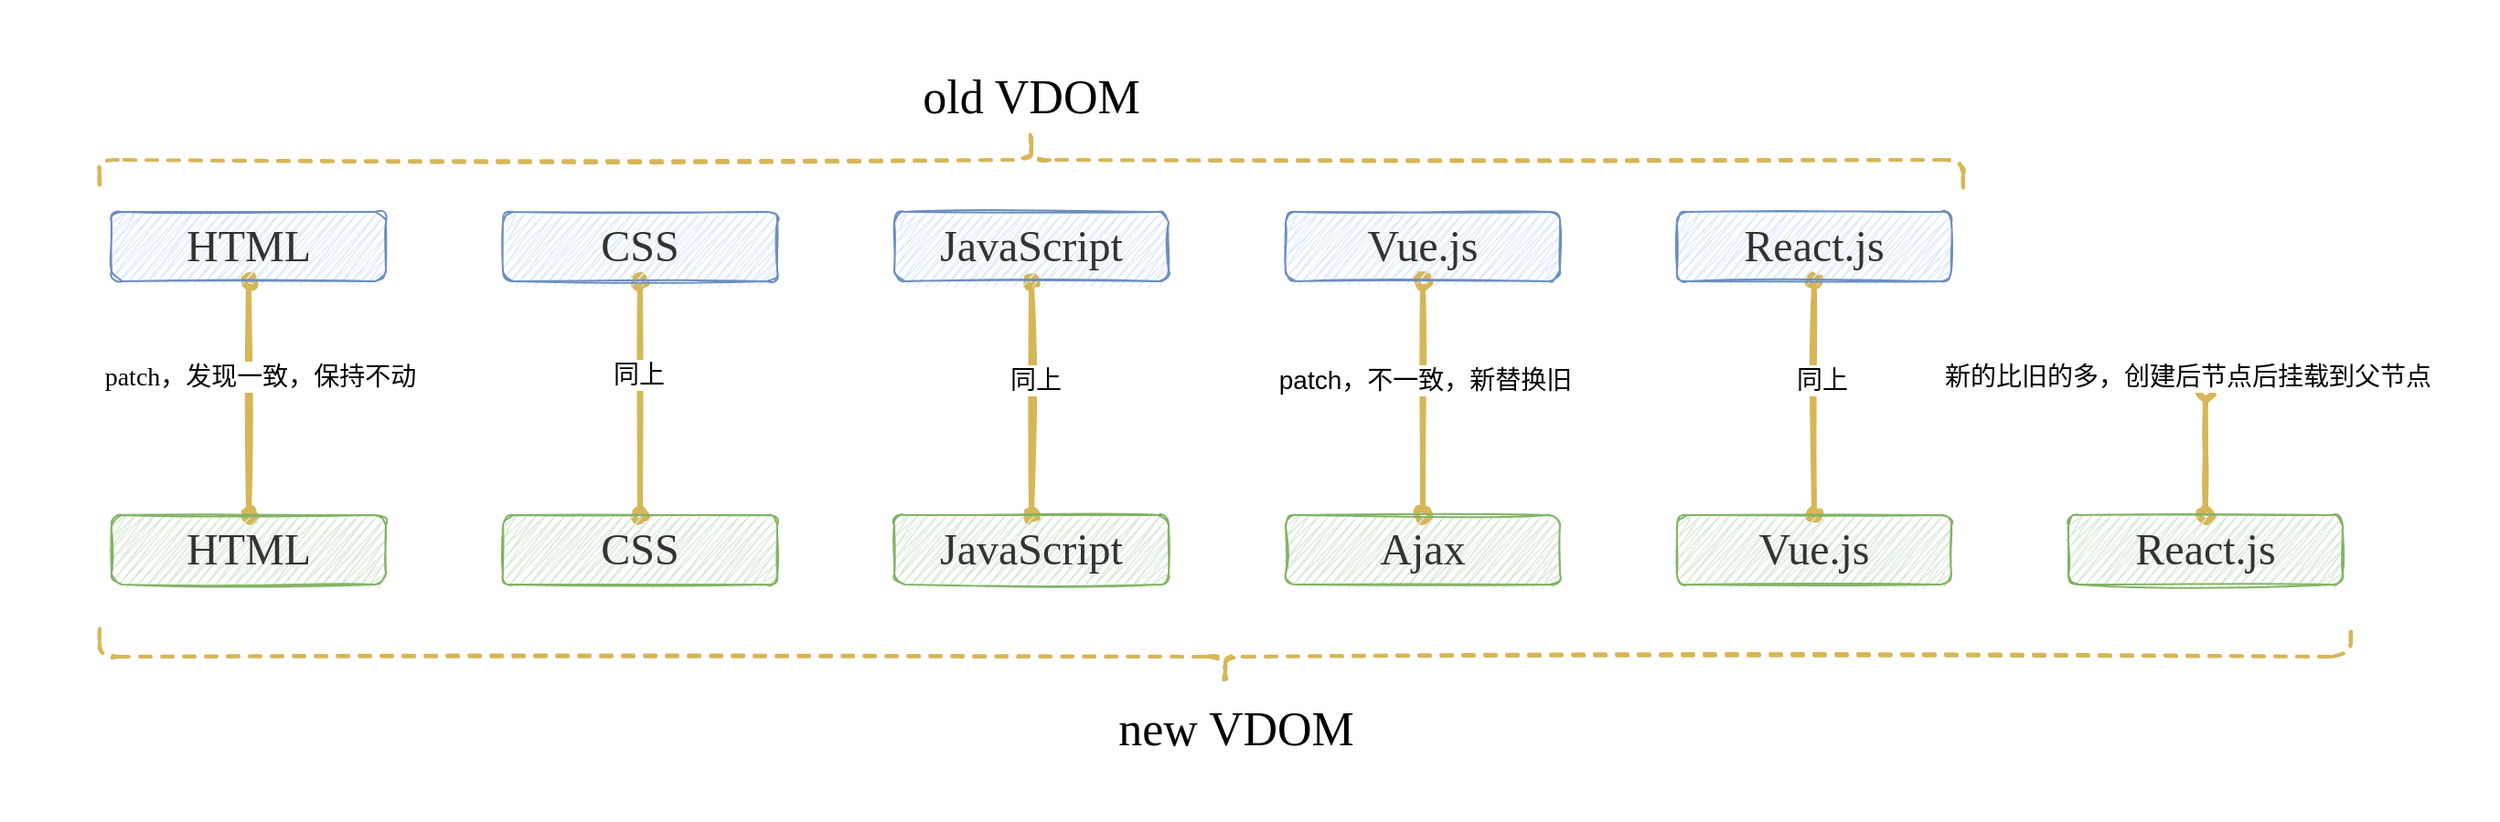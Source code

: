 <mxfile version="13.6.2" type="device"><diagram id="C5RBs43oDa-KdzZeNtuy" name="Page-1"><mxGraphModel dx="1422" dy="824" grid="0" gridSize="10" guides="1" tooltips="1" connect="1" arrows="1" fold="1" page="0" pageScale="1" pageWidth="827" pageHeight="1169" background="#ffffff" math="0" shadow="0" extFonts="ZCOOL KuaiLe^https://fonts.googleapis.com/css?family=ZCOOL+KuaiLe"><root><mxCell id="WIyWlLk6GJQsqaUBKTNV-0"/><mxCell id="WIyWlLk6GJQsqaUBKTNV-1" parent="WIyWlLk6GJQsqaUBKTNV-0"/><mxCell id="ymMtbHEaF3nwhOLajmfr-18" value="" style="rounded=0;whiteSpace=wrap;html=1;dashed=1;sketch=1;strokeWidth=2;fillColor=none;strokeColor=none;" vertex="1" parent="WIyWlLk6GJQsqaUBKTNV-1"><mxGeometry x="286" y="103" width="1366" height="449" as="geometry"/></mxCell><mxCell id="ymMtbHEaF3nwhOLajmfr-21" style="edgeStyle=orthogonalEdgeStyle;rounded=0;orthogonalLoop=1;jettySize=auto;html=1;exitX=0.5;exitY=1;exitDx=0;exitDy=0;strokeWidth=3;endArrow=oval;endFill=1;startArrow=oval;startFill=1;fillColor=#fff2cc;strokeColor=#d6b656;sketch=1;" edge="1" parent="WIyWlLk6GJQsqaUBKTNV-1" source="ymMtbHEaF3nwhOLajmfr-0" target="ymMtbHEaF3nwhOLajmfr-6"><mxGeometry relative="1" as="geometry"/></mxCell><mxCell id="ymMtbHEaF3nwhOLajmfr-26" value="&lt;font style=&quot;font-size: 14px;&quot; face=&quot;Cascadia Code&quot;&gt;patch，发现一致，保持不动&lt;/font&gt;" style="edgeLabel;html=1;align=center;verticalAlign=middle;resizable=0;points=[];fontSize=14;" vertex="1" connectable="0" parent="ymMtbHEaF3nwhOLajmfr-21"><mxGeometry x="-0.188" y="6" relative="1" as="geometry"><mxPoint as="offset"/></mxGeometry></mxCell><mxCell id="ymMtbHEaF3nwhOLajmfr-0" value="&lt;font face=&quot;ZCOOL KuaiLe&quot; style=&quot;font-size: 24px&quot; color=&quot;#333333&quot;&gt;HTML&lt;/font&gt;" style="rounded=1;whiteSpace=wrap;html=1;fillColor=#dae8fc;strokeColor=#6c8ebf;sketch=1;fillStyle=zigzag;" vertex="1" parent="WIyWlLk6GJQsqaUBKTNV-1"><mxGeometry x="347" y="219" width="150" height="38" as="geometry"/></mxCell><mxCell id="ymMtbHEaF3nwhOLajmfr-22" style="edgeStyle=orthogonalEdgeStyle;rounded=0;sketch=1;orthogonalLoop=1;jettySize=auto;html=1;exitX=0.5;exitY=1;exitDx=0;exitDy=0;startArrow=oval;startFill=1;endArrow=oval;endFill=1;strokeWidth=3;fillColor=#fff2cc;strokeColor=#d6b656;" edge="1" parent="WIyWlLk6GJQsqaUBKTNV-1" source="ymMtbHEaF3nwhOLajmfr-1" target="ymMtbHEaF3nwhOLajmfr-7"><mxGeometry relative="1" as="geometry"/></mxCell><mxCell id="ymMtbHEaF3nwhOLajmfr-27" value="同上" style="edgeLabel;html=1;align=center;verticalAlign=middle;resizable=0;points=[];fontSize=14;" vertex="1" connectable="0" parent="ymMtbHEaF3nwhOLajmfr-22"><mxGeometry x="-0.203" y="-1" relative="1" as="geometry"><mxPoint as="offset"/></mxGeometry></mxCell><mxCell id="ymMtbHEaF3nwhOLajmfr-1" value="&lt;font face=&quot;ZCOOL KuaiLe&quot; style=&quot;font-size: 24px&quot; color=&quot;#333333&quot;&gt;CSS&lt;/font&gt;" style="rounded=1;whiteSpace=wrap;html=1;fillColor=#dae8fc;strokeColor=#6c8ebf;sketch=1;fillStyle=zigzag;" vertex="1" parent="WIyWlLk6GJQsqaUBKTNV-1"><mxGeometry x="561" y="219" width="150" height="38" as="geometry"/></mxCell><mxCell id="ymMtbHEaF3nwhOLajmfr-23" style="edgeStyle=orthogonalEdgeStyle;rounded=0;sketch=1;orthogonalLoop=1;jettySize=auto;html=1;exitX=0.5;exitY=1;exitDx=0;exitDy=0;entryX=0.5;entryY=0;entryDx=0;entryDy=0;startArrow=oval;startFill=1;endArrow=oval;endFill=1;strokeWidth=3;fillColor=#fff2cc;strokeColor=#d6b656;" edge="1" parent="WIyWlLk6GJQsqaUBKTNV-1" source="ymMtbHEaF3nwhOLajmfr-2" target="ymMtbHEaF3nwhOLajmfr-8"><mxGeometry relative="1" as="geometry"/></mxCell><mxCell id="ymMtbHEaF3nwhOLajmfr-28" value="同上" style="edgeLabel;html=1;align=center;verticalAlign=middle;resizable=0;points=[];fontSize=14;" vertex="1" connectable="0" parent="ymMtbHEaF3nwhOLajmfr-23"><mxGeometry x="-0.156" y="2" relative="1" as="geometry"><mxPoint as="offset"/></mxGeometry></mxCell><mxCell id="ymMtbHEaF3nwhOLajmfr-2" value="&lt;font face=&quot;ZCOOL KuaiLe&quot; style=&quot;font-size: 24px&quot; color=&quot;#333333&quot;&gt;JavaScript&lt;/font&gt;" style="rounded=1;whiteSpace=wrap;html=1;fillColor=#dae8fc;strokeColor=#6c8ebf;sketch=1;fillStyle=zigzag;" vertex="1" parent="WIyWlLk6GJQsqaUBKTNV-1"><mxGeometry x="775" y="219" width="150" height="38" as="geometry"/></mxCell><mxCell id="ymMtbHEaF3nwhOLajmfr-24" style="edgeStyle=orthogonalEdgeStyle;rounded=0;sketch=1;orthogonalLoop=1;jettySize=auto;html=1;exitX=0.5;exitY=1;exitDx=0;exitDy=0;entryX=0.5;entryY=0;entryDx=0;entryDy=0;startArrow=oval;startFill=1;endArrow=oval;endFill=1;strokeWidth=3;fillColor=#fff2cc;strokeColor=#d6b656;" edge="1" parent="WIyWlLk6GJQsqaUBKTNV-1" source="ymMtbHEaF3nwhOLajmfr-4" target="ymMtbHEaF3nwhOLajmfr-9"><mxGeometry relative="1" as="geometry"/></mxCell><mxCell id="ymMtbHEaF3nwhOLajmfr-29" value="patch，不一致，新替换旧" style="edgeLabel;html=1;align=center;verticalAlign=middle;resizable=0;points=[];fontSize=14;" vertex="1" connectable="0" parent="ymMtbHEaF3nwhOLajmfr-24"><mxGeometry x="-0.156" y="1" relative="1" as="geometry"><mxPoint as="offset"/></mxGeometry></mxCell><mxCell id="ymMtbHEaF3nwhOLajmfr-4" value="&lt;font face=&quot;ZCOOL KuaiLe&quot; style=&quot;font-size: 24px&quot; color=&quot;#333333&quot;&gt;Vue.js&lt;/font&gt;" style="rounded=1;whiteSpace=wrap;html=1;fillColor=#dae8fc;strokeColor=#6c8ebf;sketch=1;fillStyle=zigzag;" vertex="1" parent="WIyWlLk6GJQsqaUBKTNV-1"><mxGeometry x="989" y="219" width="150" height="38" as="geometry"/></mxCell><mxCell id="ymMtbHEaF3nwhOLajmfr-25" style="edgeStyle=orthogonalEdgeStyle;rounded=0;sketch=1;orthogonalLoop=1;jettySize=auto;html=1;exitX=0.5;exitY=1;exitDx=0;exitDy=0;entryX=0.5;entryY=0;entryDx=0;entryDy=0;startArrow=oval;startFill=1;endArrow=oval;endFill=1;strokeWidth=3;fillColor=#fff2cc;strokeColor=#d6b656;" edge="1" parent="WIyWlLk6GJQsqaUBKTNV-1" source="ymMtbHEaF3nwhOLajmfr-5" target="ymMtbHEaF3nwhOLajmfr-10"><mxGeometry relative="1" as="geometry"/></mxCell><mxCell id="ymMtbHEaF3nwhOLajmfr-30" value="同上" style="edgeLabel;html=1;align=center;verticalAlign=middle;resizable=0;points=[];fontSize=14;" vertex="1" connectable="0" parent="ymMtbHEaF3nwhOLajmfr-25"><mxGeometry x="-0.156" y="4" relative="1" as="geometry"><mxPoint as="offset"/></mxGeometry></mxCell><mxCell id="ymMtbHEaF3nwhOLajmfr-5" value="&lt;font face=&quot;ZCOOL KuaiLe&quot; style=&quot;font-size: 24px&quot; color=&quot;#333333&quot;&gt;React.js&lt;/font&gt;" style="rounded=1;whiteSpace=wrap;html=1;fillColor=#dae8fc;strokeColor=#6c8ebf;sketch=1;fillStyle=zigzag;" vertex="1" parent="WIyWlLk6GJQsqaUBKTNV-1"><mxGeometry x="1203" y="219" width="150" height="38" as="geometry"/></mxCell><mxCell id="ymMtbHEaF3nwhOLajmfr-6" value="&lt;font face=&quot;ZCOOL KuaiLe&quot; style=&quot;font-size: 24px&quot; color=&quot;#333333&quot;&gt;HTML&lt;/font&gt;" style="rounded=1;whiteSpace=wrap;html=1;fillColor=#d5e8d4;strokeColor=#82b366;sketch=1;fillStyle=zigzag;" vertex="1" parent="WIyWlLk6GJQsqaUBKTNV-1"><mxGeometry x="347" y="385" width="150" height="38" as="geometry"/></mxCell><mxCell id="ymMtbHEaF3nwhOLajmfr-7" value="&lt;font face=&quot;ZCOOL KuaiLe&quot; style=&quot;font-size: 24px&quot; color=&quot;#333333&quot;&gt;CSS&lt;/font&gt;" style="rounded=1;whiteSpace=wrap;html=1;fillColor=#d5e8d4;strokeColor=#82b366;sketch=1;fillStyle=zigzag;" vertex="1" parent="WIyWlLk6GJQsqaUBKTNV-1"><mxGeometry x="561" y="385" width="150" height="38" as="geometry"/></mxCell><mxCell id="ymMtbHEaF3nwhOLajmfr-8" value="&lt;font face=&quot;ZCOOL KuaiLe&quot; style=&quot;font-size: 24px&quot; color=&quot;#333333&quot;&gt;JavaScript&lt;/font&gt;" style="rounded=1;whiteSpace=wrap;html=1;fillColor=#d5e8d4;strokeColor=#82b366;sketch=1;fillStyle=zigzag;" vertex="1" parent="WIyWlLk6GJQsqaUBKTNV-1"><mxGeometry x="775" y="385" width="150" height="38" as="geometry"/></mxCell><mxCell id="ymMtbHEaF3nwhOLajmfr-9" value="&lt;font color=&quot;#333333&quot; face=&quot;ZCOOL KuaiLe&quot;&gt;&lt;span style=&quot;font-size: 24px&quot;&gt;Ajax&lt;/span&gt;&lt;/font&gt;" style="rounded=1;whiteSpace=wrap;html=1;fillColor=#d5e8d4;strokeColor=#82b366;sketch=1;fillStyle=zigzag;" vertex="1" parent="WIyWlLk6GJQsqaUBKTNV-1"><mxGeometry x="989" y="385" width="150" height="38" as="geometry"/></mxCell><mxCell id="ymMtbHEaF3nwhOLajmfr-10" value="&lt;font face=&quot;ZCOOL KuaiLe&quot; style=&quot;font-size: 24px&quot; color=&quot;#333333&quot;&gt;Vue.js&lt;/font&gt;" style="rounded=1;whiteSpace=wrap;html=1;fillColor=#d5e8d4;strokeColor=#82b366;sketch=1;fillStyle=zigzag;" vertex="1" parent="WIyWlLk6GJQsqaUBKTNV-1"><mxGeometry x="1203" y="385" width="150" height="38" as="geometry"/></mxCell><mxCell id="ymMtbHEaF3nwhOLajmfr-32" style="edgeStyle=orthogonalEdgeStyle;rounded=0;sketch=1;orthogonalLoop=1;jettySize=auto;html=1;exitX=0.5;exitY=0;exitDx=0;exitDy=0;startArrow=oval;startFill=1;endArrow=oval;endFill=1;strokeWidth=3;fontSize=14;fillColor=#fff2cc;strokeColor=#d6b656;" edge="1" parent="WIyWlLk6GJQsqaUBKTNV-1" source="ymMtbHEaF3nwhOLajmfr-11"><mxGeometry relative="1" as="geometry"><mxPoint x="1492" y="318" as="targetPoint"/></mxGeometry></mxCell><mxCell id="ymMtbHEaF3nwhOLajmfr-11" value="&lt;font face=&quot;ZCOOL KuaiLe&quot; style=&quot;font-size: 24px&quot; color=&quot;#333333&quot;&gt;React.js&lt;/font&gt;" style="rounded=1;whiteSpace=wrap;html=1;fillColor=#d5e8d4;strokeColor=#82b366;sketch=1;fillStyle=zigzag;" vertex="1" parent="WIyWlLk6GJQsqaUBKTNV-1"><mxGeometry x="1417" y="385" width="150" height="38" as="geometry"/></mxCell><mxCell id="ymMtbHEaF3nwhOLajmfr-14" value="" style="shape=curlyBracket;whiteSpace=wrap;html=1;rounded=1;sketch=1;rotation=90;size=0.5;strokeWidth=2;dashed=1;fillStyle=auto;fillColor=#fff2cc;strokeColor=#d6b656;" vertex="1" parent="WIyWlLk6GJQsqaUBKTNV-1"><mxGeometry x="834.75" y="-319" width="30.5" height="1019" as="geometry"/></mxCell><mxCell id="ymMtbHEaF3nwhOLajmfr-15" value="&lt;font style=&quot;font-size: 26px&quot; face=&quot;Cascadia Code&quot;&gt;old VDOM&lt;/font&gt;" style="text;html=1;strokeColor=none;fillColor=none;align=center;verticalAlign=middle;whiteSpace=wrap;rounded=0;dashed=1;sketch=1;" vertex="1" parent="WIyWlLk6GJQsqaUBKTNV-1"><mxGeometry x="781.25" y="146" width="137.5" height="20" as="geometry"/></mxCell><mxCell id="ymMtbHEaF3nwhOLajmfr-16" value="" style="shape=curlyBracket;whiteSpace=wrap;html=1;rounded=1;sketch=1;rotation=-90;size=0.5;strokeWidth=2;dashed=1;fillStyle=auto;fillColor=#fff2cc;strokeColor=#d6b656;" vertex="1" parent="WIyWlLk6GJQsqaUBKTNV-1"><mxGeometry x="940.75" y="-153" width="30.5" height="1231" as="geometry"/></mxCell><mxCell id="ymMtbHEaF3nwhOLajmfr-17" value="&lt;font style=&quot;font-size: 26px&quot; face=&quot;Cascadia Code&quot;&gt;new VDOM&lt;/font&gt;" style="text;html=1;strokeColor=none;fillColor=none;align=center;verticalAlign=middle;whiteSpace=wrap;rounded=0;dashed=1;sketch=1;" vertex="1" parent="WIyWlLk6GJQsqaUBKTNV-1"><mxGeometry x="893" y="492" width="137.5" height="20" as="geometry"/></mxCell><mxCell id="ymMtbHEaF3nwhOLajmfr-31" value="新的比旧的多，创建后节点后挂载到父节点" style="edgeLabel;html=1;align=center;verticalAlign=middle;resizable=0;points=[];fontSize=14;" vertex="1" connectable="0" parent="WIyWlLk6GJQsqaUBKTNV-1"><mxGeometry x="1492" y="315" as="geometry"><mxPoint x="-10" y="-6" as="offset"/></mxGeometry></mxCell></root></mxGraphModel></diagram></mxfile>